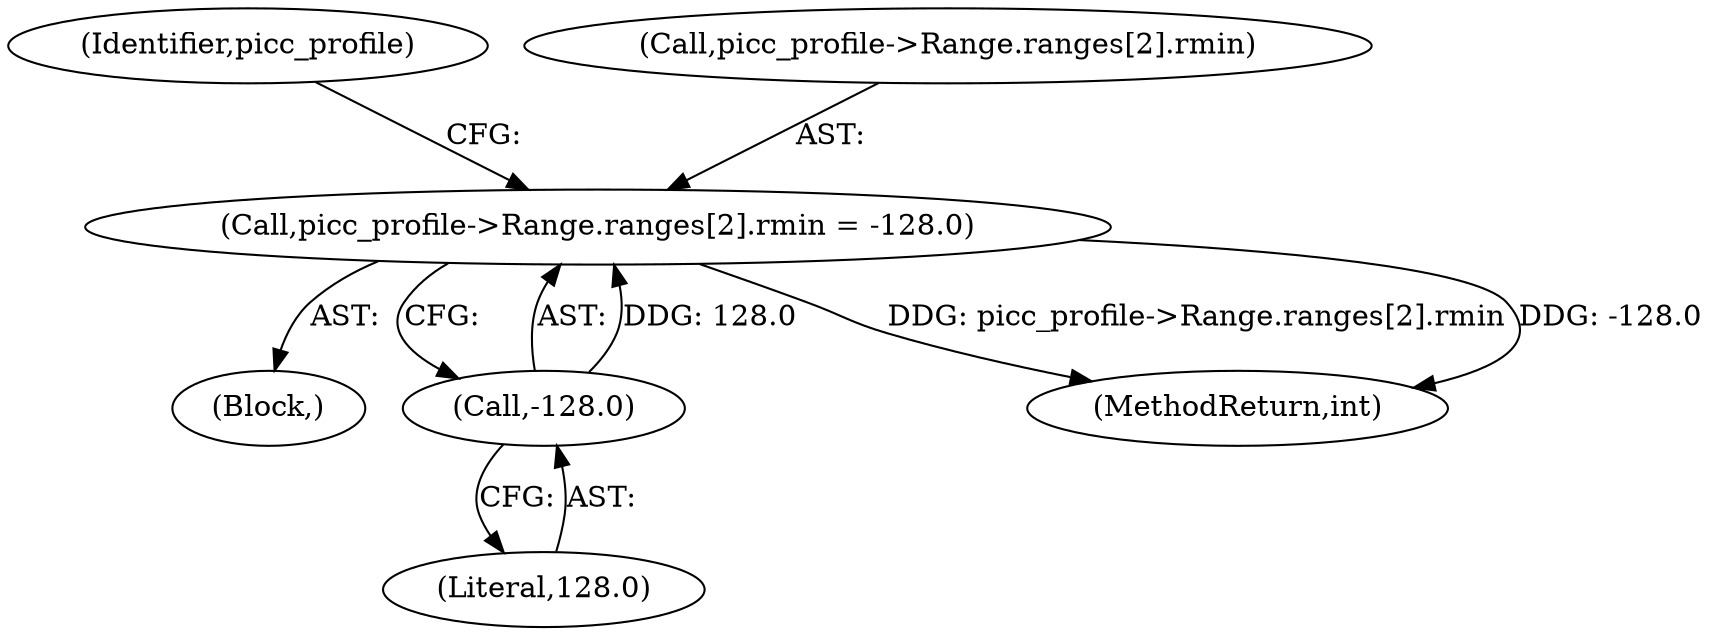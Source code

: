 digraph "0_ghostscript_67d760ab775dae4efe803b5944b0439aa3c0b04a@array" {
"1000439" [label="(Call,picc_profile->Range.ranges[2].rmin = -128.0)"];
"1000449" [label="(Call,-128.0)"];
"1000456" [label="(Identifier,picc_profile)"];
"1000450" [label="(Literal,128.0)"];
"1000440" [label="(Call,picc_profile->Range.ranges[2].rmin)"];
"1000439" [label="(Call,picc_profile->Range.ranges[2].rmin = -128.0)"];
"1000393" [label="(Block,)"];
"1000449" [label="(Call,-128.0)"];
"1000585" [label="(MethodReturn,int)"];
"1000439" -> "1000393"  [label="AST: "];
"1000439" -> "1000449"  [label="CFG: "];
"1000440" -> "1000439"  [label="AST: "];
"1000449" -> "1000439"  [label="AST: "];
"1000456" -> "1000439"  [label="CFG: "];
"1000439" -> "1000585"  [label="DDG: picc_profile->Range.ranges[2].rmin"];
"1000439" -> "1000585"  [label="DDG: -128.0"];
"1000449" -> "1000439"  [label="DDG: 128.0"];
"1000449" -> "1000450"  [label="CFG: "];
"1000450" -> "1000449"  [label="AST: "];
}
